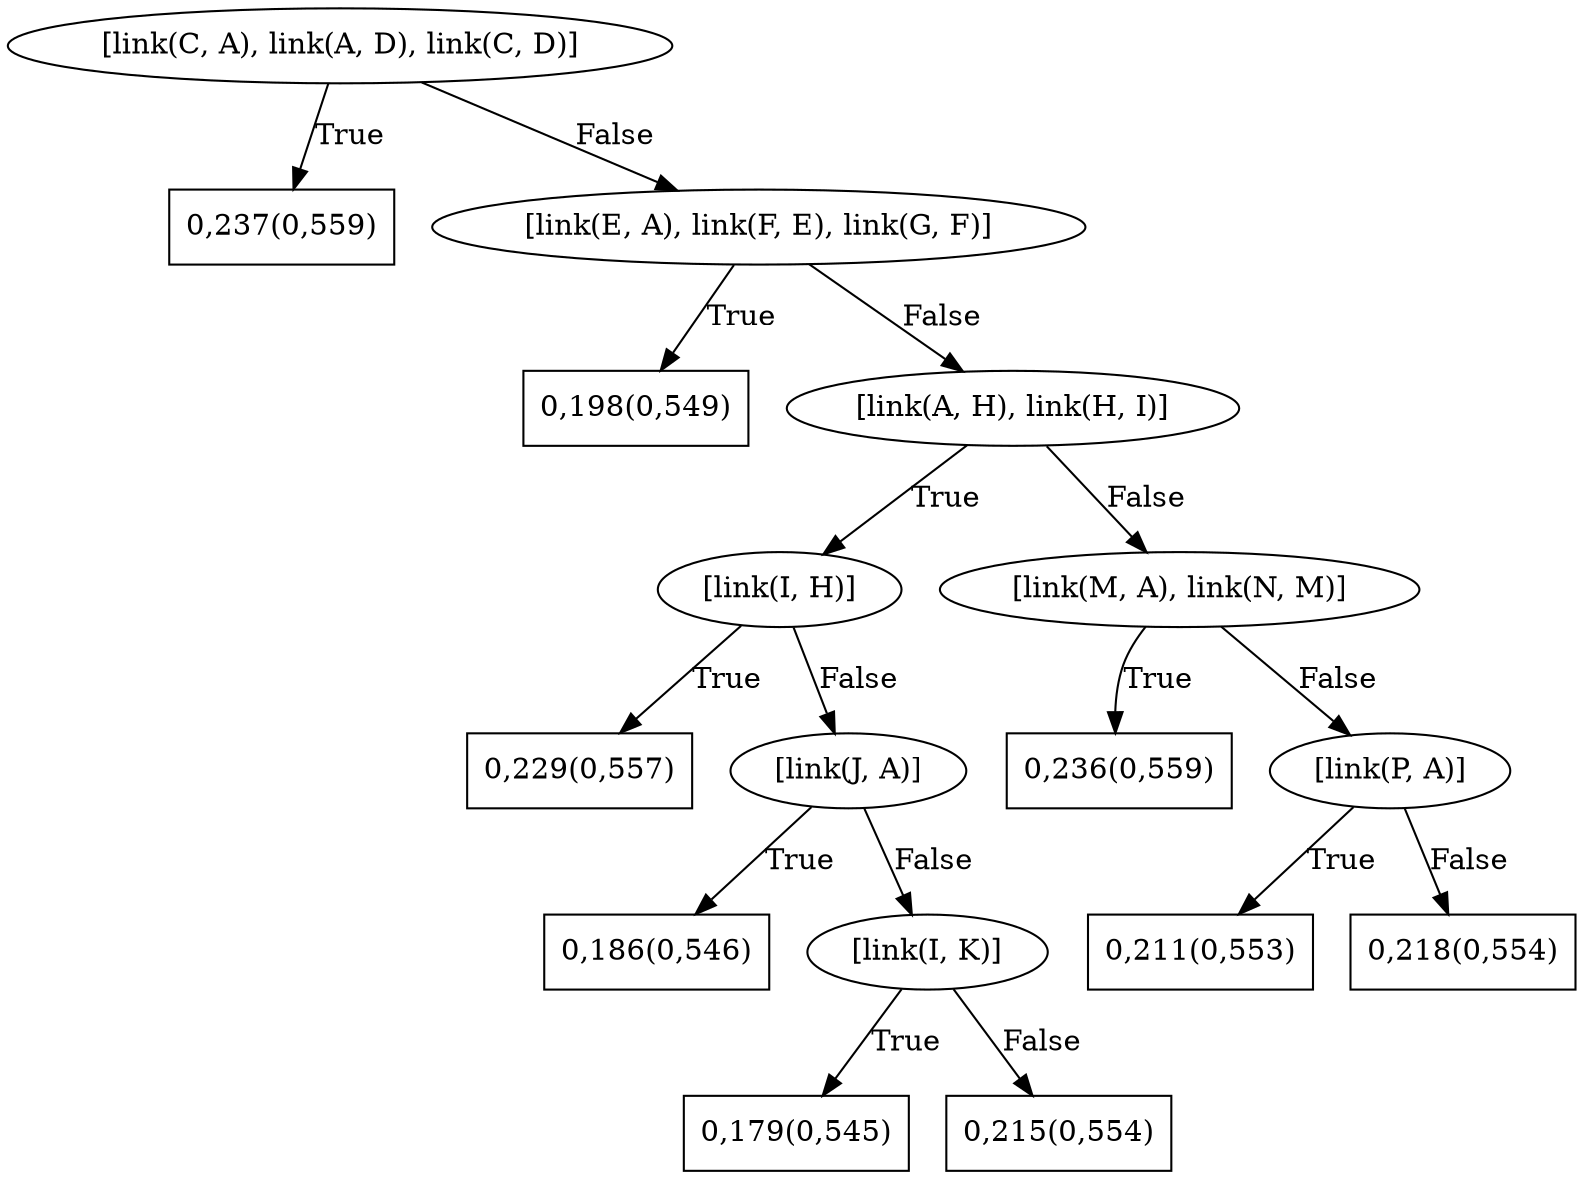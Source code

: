 digraph G{ 
1[label = "[link(C, A), link(A, D), link(C, D)]"];
1 -> 2[label="True"];
1 -> 3[label="False"];
2[shape = box,label = "0,237(0,559)"];
3[label = "[link(E, A), link(F, E), link(G, F)]"];
3 -> 4[label="True"];
3 -> 5[label="False"];
4[shape = box,label = "0,198(0,549)"];
5[label = "[link(A, H), link(H, I)]"];
5 -> 6[label="True"];
5 -> 7[label="False"];
6[label = "[link(I, H)]"];
6 -> 8[label="True"];
6 -> 9[label="False"];
8[shape = box,label = "0,229(0,557)"];
9[label = "[link(J, A)]"];
9 -> 10[label="True"];
9 -> 11[label="False"];
10[shape = box,label = "0,186(0,546)"];
11[label = "[link(I, K)]"];
11 -> 12[label="True"];
11 -> 13[label="False"];
12[shape = box,label = "0,179(0,545)"];
13[shape = box,label = "0,215(0,554)"];
7[label = "[link(M, A), link(N, M)]"];
7 -> 14[label="True"];
7 -> 15[label="False"];
14[shape = box,label = "0,236(0,559)"];
15[label = "[link(P, A)]"];
15 -> 16[label="True"];
15 -> 17[label="False"];
16[shape = box,label = "0,211(0,553)"];
17[shape = box,label = "0,218(0,554)"];
}
